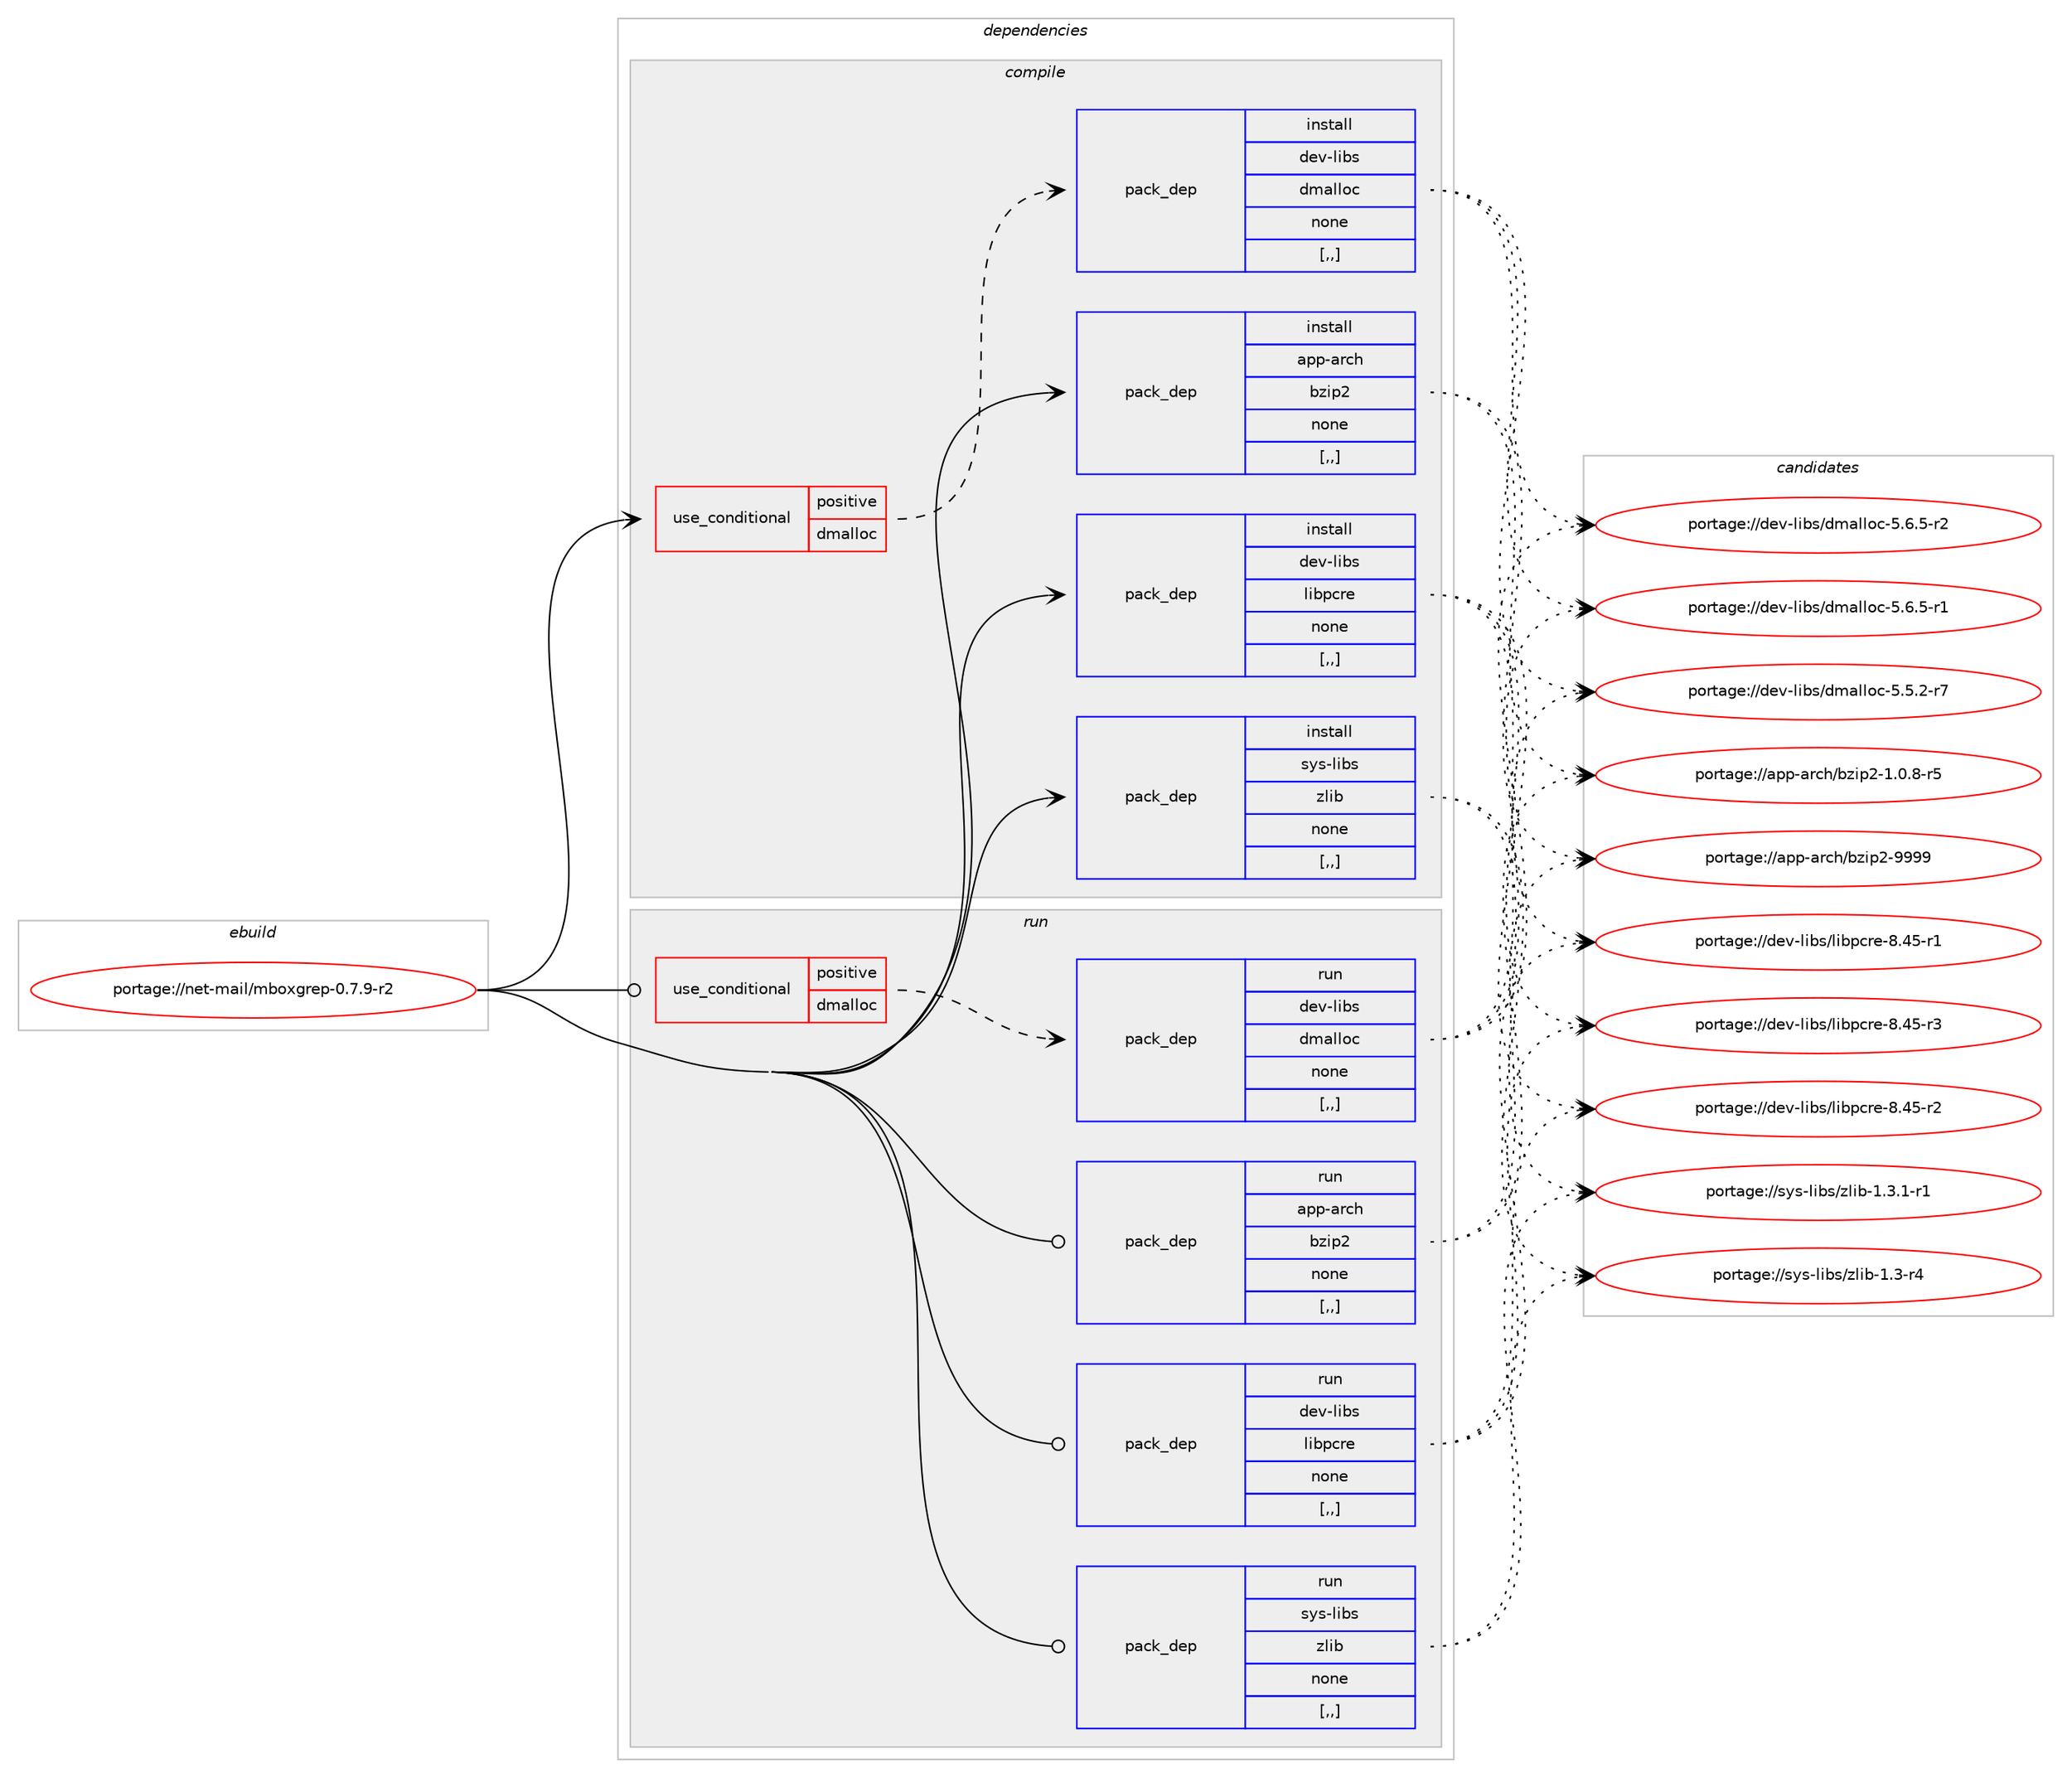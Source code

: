 digraph prolog {

# *************
# Graph options
# *************

newrank=true;
concentrate=true;
compound=true;
graph [rankdir=LR,fontname=Helvetica,fontsize=10,ranksep=1.5];#, ranksep=2.5, nodesep=0.2];
edge  [arrowhead=vee];
node  [fontname=Helvetica,fontsize=10];

# **********
# The ebuild
# **********

subgraph cluster_leftcol {
color=gray;
label=<<i>ebuild</i>>;
id [label="portage://net-mail/mboxgrep-0.7.9-r2", color=red, width=4, href="../net-mail/mboxgrep-0.7.9-r2.svg"];
}

# ****************
# The dependencies
# ****************

subgraph cluster_midcol {
color=gray;
label=<<i>dependencies</i>>;
subgraph cluster_compile {
fillcolor="#eeeeee";
style=filled;
label=<<i>compile</i>>;
subgraph cond169 {
dependency558 [label=<<TABLE BORDER="0" CELLBORDER="1" CELLSPACING="0" CELLPADDING="4"><TR><TD ROWSPAN="3" CELLPADDING="10">use_conditional</TD></TR><TR><TD>positive</TD></TR><TR><TD>dmalloc</TD></TR></TABLE>>, shape=none, color=red];
subgraph pack379 {
dependency559 [label=<<TABLE BORDER="0" CELLBORDER="1" CELLSPACING="0" CELLPADDING="4" WIDTH="220"><TR><TD ROWSPAN="6" CELLPADDING="30">pack_dep</TD></TR><TR><TD WIDTH="110">install</TD></TR><TR><TD>dev-libs</TD></TR><TR><TD>dmalloc</TD></TR><TR><TD>none</TD></TR><TR><TD>[,,]</TD></TR></TABLE>>, shape=none, color=blue];
}
dependency558:e -> dependency559:w [weight=20,style="dashed",arrowhead="vee"];
}
id:e -> dependency558:w [weight=20,style="solid",arrowhead="vee"];
subgraph pack380 {
dependency560 [label=<<TABLE BORDER="0" CELLBORDER="1" CELLSPACING="0" CELLPADDING="4" WIDTH="220"><TR><TD ROWSPAN="6" CELLPADDING="30">pack_dep</TD></TR><TR><TD WIDTH="110">install</TD></TR><TR><TD>app-arch</TD></TR><TR><TD>bzip2</TD></TR><TR><TD>none</TD></TR><TR><TD>[,,]</TD></TR></TABLE>>, shape=none, color=blue];
}
id:e -> dependency560:w [weight=20,style="solid",arrowhead="vee"];
subgraph pack381 {
dependency561 [label=<<TABLE BORDER="0" CELLBORDER="1" CELLSPACING="0" CELLPADDING="4" WIDTH="220"><TR><TD ROWSPAN="6" CELLPADDING="30">pack_dep</TD></TR><TR><TD WIDTH="110">install</TD></TR><TR><TD>dev-libs</TD></TR><TR><TD>libpcre</TD></TR><TR><TD>none</TD></TR><TR><TD>[,,]</TD></TR></TABLE>>, shape=none, color=blue];
}
id:e -> dependency561:w [weight=20,style="solid",arrowhead="vee"];
subgraph pack382 {
dependency562 [label=<<TABLE BORDER="0" CELLBORDER="1" CELLSPACING="0" CELLPADDING="4" WIDTH="220"><TR><TD ROWSPAN="6" CELLPADDING="30">pack_dep</TD></TR><TR><TD WIDTH="110">install</TD></TR><TR><TD>sys-libs</TD></TR><TR><TD>zlib</TD></TR><TR><TD>none</TD></TR><TR><TD>[,,]</TD></TR></TABLE>>, shape=none, color=blue];
}
id:e -> dependency562:w [weight=20,style="solid",arrowhead="vee"];
}
subgraph cluster_compileandrun {
fillcolor="#eeeeee";
style=filled;
label=<<i>compile and run</i>>;
}
subgraph cluster_run {
fillcolor="#eeeeee";
style=filled;
label=<<i>run</i>>;
subgraph cond170 {
dependency563 [label=<<TABLE BORDER="0" CELLBORDER="1" CELLSPACING="0" CELLPADDING="4"><TR><TD ROWSPAN="3" CELLPADDING="10">use_conditional</TD></TR><TR><TD>positive</TD></TR><TR><TD>dmalloc</TD></TR></TABLE>>, shape=none, color=red];
subgraph pack383 {
dependency564 [label=<<TABLE BORDER="0" CELLBORDER="1" CELLSPACING="0" CELLPADDING="4" WIDTH="220"><TR><TD ROWSPAN="6" CELLPADDING="30">pack_dep</TD></TR><TR><TD WIDTH="110">run</TD></TR><TR><TD>dev-libs</TD></TR><TR><TD>dmalloc</TD></TR><TR><TD>none</TD></TR><TR><TD>[,,]</TD></TR></TABLE>>, shape=none, color=blue];
}
dependency563:e -> dependency564:w [weight=20,style="dashed",arrowhead="vee"];
}
id:e -> dependency563:w [weight=20,style="solid",arrowhead="odot"];
subgraph pack384 {
dependency565 [label=<<TABLE BORDER="0" CELLBORDER="1" CELLSPACING="0" CELLPADDING="4" WIDTH="220"><TR><TD ROWSPAN="6" CELLPADDING="30">pack_dep</TD></TR><TR><TD WIDTH="110">run</TD></TR><TR><TD>app-arch</TD></TR><TR><TD>bzip2</TD></TR><TR><TD>none</TD></TR><TR><TD>[,,]</TD></TR></TABLE>>, shape=none, color=blue];
}
id:e -> dependency565:w [weight=20,style="solid",arrowhead="odot"];
subgraph pack385 {
dependency566 [label=<<TABLE BORDER="0" CELLBORDER="1" CELLSPACING="0" CELLPADDING="4" WIDTH="220"><TR><TD ROWSPAN="6" CELLPADDING="30">pack_dep</TD></TR><TR><TD WIDTH="110">run</TD></TR><TR><TD>dev-libs</TD></TR><TR><TD>libpcre</TD></TR><TR><TD>none</TD></TR><TR><TD>[,,]</TD></TR></TABLE>>, shape=none, color=blue];
}
id:e -> dependency566:w [weight=20,style="solid",arrowhead="odot"];
subgraph pack386 {
dependency567 [label=<<TABLE BORDER="0" CELLBORDER="1" CELLSPACING="0" CELLPADDING="4" WIDTH="220"><TR><TD ROWSPAN="6" CELLPADDING="30">pack_dep</TD></TR><TR><TD WIDTH="110">run</TD></TR><TR><TD>sys-libs</TD></TR><TR><TD>zlib</TD></TR><TR><TD>none</TD></TR><TR><TD>[,,]</TD></TR></TABLE>>, shape=none, color=blue];
}
id:e -> dependency567:w [weight=20,style="solid",arrowhead="odot"];
}
}

# **************
# The candidates
# **************

subgraph cluster_choices {
rank=same;
color=gray;
label=<<i>candidates</i>>;

subgraph choice379 {
color=black;
nodesep=1;
choice10010111845108105981154710010997108108111994553465446534511450 [label="portage://dev-libs/dmalloc-5.6.5-r2", color=red, width=4,href="../dev-libs/dmalloc-5.6.5-r2.svg"];
choice10010111845108105981154710010997108108111994553465446534511449 [label="portage://dev-libs/dmalloc-5.6.5-r1", color=red, width=4,href="../dev-libs/dmalloc-5.6.5-r1.svg"];
choice10010111845108105981154710010997108108111994553465346504511455 [label="portage://dev-libs/dmalloc-5.5.2-r7", color=red, width=4,href="../dev-libs/dmalloc-5.5.2-r7.svg"];
dependency559:e -> choice10010111845108105981154710010997108108111994553465446534511450:w [style=dotted,weight="100"];
dependency559:e -> choice10010111845108105981154710010997108108111994553465446534511449:w [style=dotted,weight="100"];
dependency559:e -> choice10010111845108105981154710010997108108111994553465346504511455:w [style=dotted,weight="100"];
}
subgraph choice380 {
color=black;
nodesep=1;
choice971121124597114991044798122105112504557575757 [label="portage://app-arch/bzip2-9999", color=red, width=4,href="../app-arch/bzip2-9999.svg"];
choice971121124597114991044798122105112504549464846564511453 [label="portage://app-arch/bzip2-1.0.8-r5", color=red, width=4,href="../app-arch/bzip2-1.0.8-r5.svg"];
dependency560:e -> choice971121124597114991044798122105112504557575757:w [style=dotted,weight="100"];
dependency560:e -> choice971121124597114991044798122105112504549464846564511453:w [style=dotted,weight="100"];
}
subgraph choice381 {
color=black;
nodesep=1;
choice100101118451081059811547108105981129911410145564652534511451 [label="portage://dev-libs/libpcre-8.45-r3", color=red, width=4,href="../dev-libs/libpcre-8.45-r3.svg"];
choice100101118451081059811547108105981129911410145564652534511450 [label="portage://dev-libs/libpcre-8.45-r2", color=red, width=4,href="../dev-libs/libpcre-8.45-r2.svg"];
choice100101118451081059811547108105981129911410145564652534511449 [label="portage://dev-libs/libpcre-8.45-r1", color=red, width=4,href="../dev-libs/libpcre-8.45-r1.svg"];
dependency561:e -> choice100101118451081059811547108105981129911410145564652534511451:w [style=dotted,weight="100"];
dependency561:e -> choice100101118451081059811547108105981129911410145564652534511450:w [style=dotted,weight="100"];
dependency561:e -> choice100101118451081059811547108105981129911410145564652534511449:w [style=dotted,weight="100"];
}
subgraph choice382 {
color=black;
nodesep=1;
choice115121115451081059811547122108105984549465146494511449 [label="portage://sys-libs/zlib-1.3.1-r1", color=red, width=4,href="../sys-libs/zlib-1.3.1-r1.svg"];
choice11512111545108105981154712210810598454946514511452 [label="portage://sys-libs/zlib-1.3-r4", color=red, width=4,href="../sys-libs/zlib-1.3-r4.svg"];
dependency562:e -> choice115121115451081059811547122108105984549465146494511449:w [style=dotted,weight="100"];
dependency562:e -> choice11512111545108105981154712210810598454946514511452:w [style=dotted,weight="100"];
}
subgraph choice383 {
color=black;
nodesep=1;
choice10010111845108105981154710010997108108111994553465446534511450 [label="portage://dev-libs/dmalloc-5.6.5-r2", color=red, width=4,href="../dev-libs/dmalloc-5.6.5-r2.svg"];
choice10010111845108105981154710010997108108111994553465446534511449 [label="portage://dev-libs/dmalloc-5.6.5-r1", color=red, width=4,href="../dev-libs/dmalloc-5.6.5-r1.svg"];
choice10010111845108105981154710010997108108111994553465346504511455 [label="portage://dev-libs/dmalloc-5.5.2-r7", color=red, width=4,href="../dev-libs/dmalloc-5.5.2-r7.svg"];
dependency564:e -> choice10010111845108105981154710010997108108111994553465446534511450:w [style=dotted,weight="100"];
dependency564:e -> choice10010111845108105981154710010997108108111994553465446534511449:w [style=dotted,weight="100"];
dependency564:e -> choice10010111845108105981154710010997108108111994553465346504511455:w [style=dotted,weight="100"];
}
subgraph choice384 {
color=black;
nodesep=1;
choice971121124597114991044798122105112504557575757 [label="portage://app-arch/bzip2-9999", color=red, width=4,href="../app-arch/bzip2-9999.svg"];
choice971121124597114991044798122105112504549464846564511453 [label="portage://app-arch/bzip2-1.0.8-r5", color=red, width=4,href="../app-arch/bzip2-1.0.8-r5.svg"];
dependency565:e -> choice971121124597114991044798122105112504557575757:w [style=dotted,weight="100"];
dependency565:e -> choice971121124597114991044798122105112504549464846564511453:w [style=dotted,weight="100"];
}
subgraph choice385 {
color=black;
nodesep=1;
choice100101118451081059811547108105981129911410145564652534511451 [label="portage://dev-libs/libpcre-8.45-r3", color=red, width=4,href="../dev-libs/libpcre-8.45-r3.svg"];
choice100101118451081059811547108105981129911410145564652534511450 [label="portage://dev-libs/libpcre-8.45-r2", color=red, width=4,href="../dev-libs/libpcre-8.45-r2.svg"];
choice100101118451081059811547108105981129911410145564652534511449 [label="portage://dev-libs/libpcre-8.45-r1", color=red, width=4,href="../dev-libs/libpcre-8.45-r1.svg"];
dependency566:e -> choice100101118451081059811547108105981129911410145564652534511451:w [style=dotted,weight="100"];
dependency566:e -> choice100101118451081059811547108105981129911410145564652534511450:w [style=dotted,weight="100"];
dependency566:e -> choice100101118451081059811547108105981129911410145564652534511449:w [style=dotted,weight="100"];
}
subgraph choice386 {
color=black;
nodesep=1;
choice115121115451081059811547122108105984549465146494511449 [label="portage://sys-libs/zlib-1.3.1-r1", color=red, width=4,href="../sys-libs/zlib-1.3.1-r1.svg"];
choice11512111545108105981154712210810598454946514511452 [label="portage://sys-libs/zlib-1.3-r4", color=red, width=4,href="../sys-libs/zlib-1.3-r4.svg"];
dependency567:e -> choice115121115451081059811547122108105984549465146494511449:w [style=dotted,weight="100"];
dependency567:e -> choice11512111545108105981154712210810598454946514511452:w [style=dotted,weight="100"];
}
}

}
